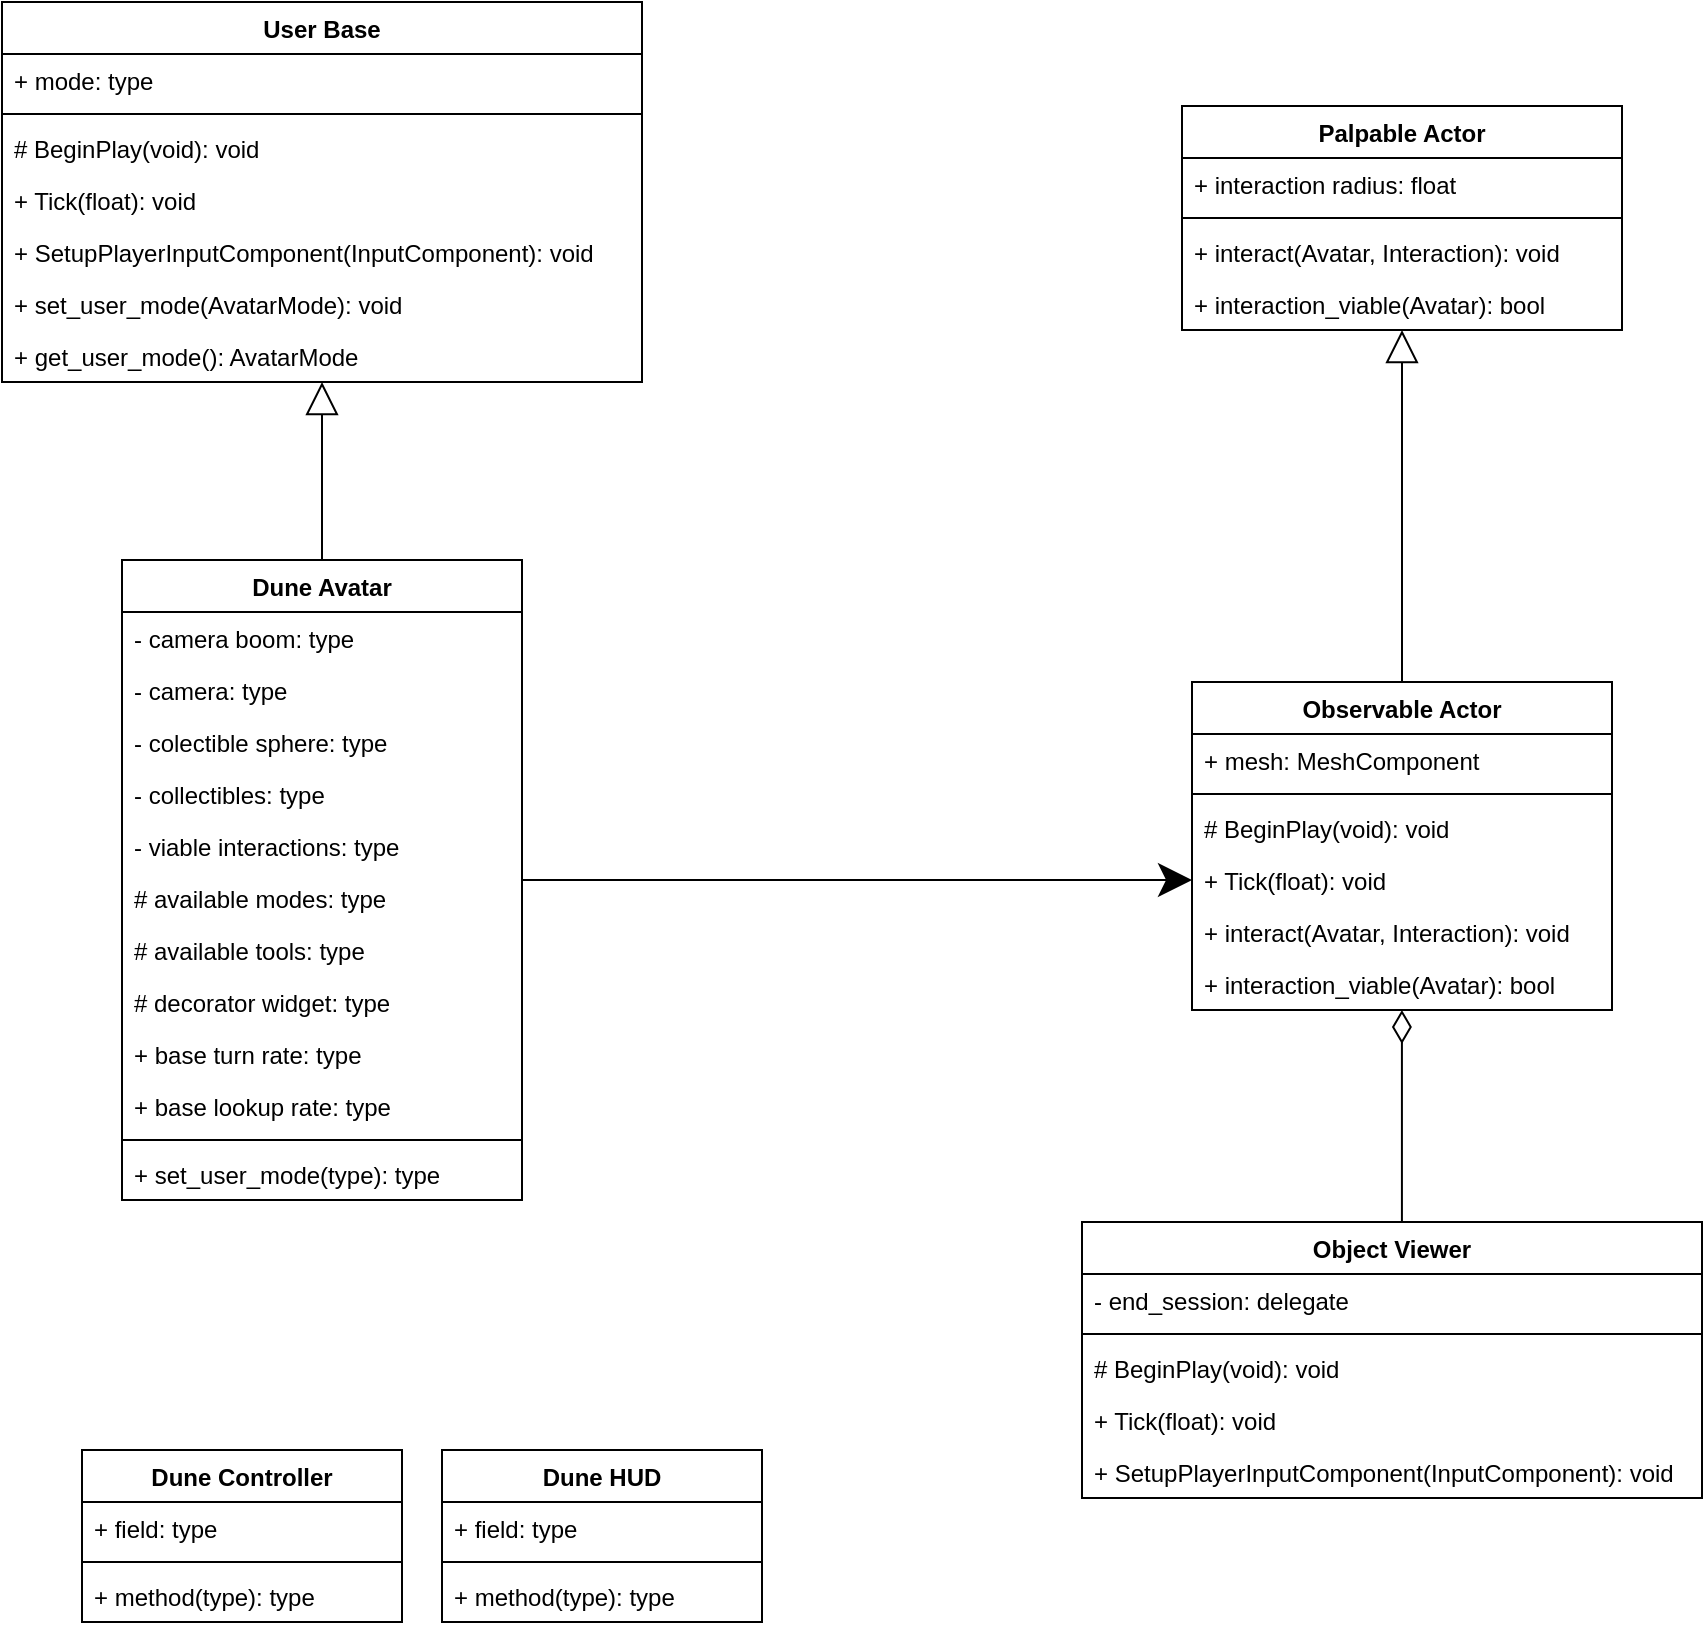 <mxfile version="14.9.6" type="device"><diagram name="Page-1" id="c4acf3e9-155e-7222-9cf6-157b1a14988f"><mxGraphModel dx="2151" dy="1980" grid="1" gridSize="10" guides="1" tooltips="1" connect="1" arrows="1" fold="1" page="1" pageScale="1" pageWidth="850" pageHeight="1100" background="#ffffff" math="0" shadow="0"><root><mxCell id="0"/><mxCell id="1" parent="0"/><mxCell id="yhUaQq57NMkcw-1cUUyv-23" style="edgeStyle=orthogonalEdgeStyle;rounded=0;orthogonalLoop=1;jettySize=auto;html=1;entryX=0;entryY=0.5;entryDx=0;entryDy=0;startArrow=none;startFill=0;endArrow=classic;endFill=1;startSize=14;endSize=14;" parent="1" source="yhUaQq57NMkcw-1cUUyv-1" target="yhUaQq57NMkcw-1cUUyv-20" edge="1"><mxGeometry relative="1" as="geometry"/></mxCell><mxCell id="H-RIoUThi1O75vxttgN0-14" style="edgeStyle=orthogonalEdgeStyle;rounded=0;orthogonalLoop=1;jettySize=auto;html=1;entryX=0.5;entryY=1;entryDx=0;entryDy=0;endArrow=block;endFill=0;endSize=14;startSize=14;" edge="1" parent="1" source="yhUaQq57NMkcw-1cUUyv-1" target="H-RIoUThi1O75vxttgN0-10"><mxGeometry relative="1" as="geometry"/></mxCell><mxCell id="yhUaQq57NMkcw-1cUUyv-1" value="Dune Avatar" style="swimlane;fontStyle=1;align=center;verticalAlign=top;childLayout=stackLayout;horizontal=1;startSize=26;horizontalStack=0;resizeParent=1;resizeParentMax=0;resizeLast=0;collapsible=1;marginBottom=0;swimlaneFillColor=#ffffff;" parent="1" vertex="1"><mxGeometry x="30" y="19" width="200" height="320" as="geometry"/></mxCell><mxCell id="H-RIoUThi1O75vxttgN0-4" value="- camera boom: type" style="text;strokeColor=none;fillColor=none;align=left;verticalAlign=top;spacingLeft=4;spacingRight=4;overflow=hidden;rotatable=0;points=[[0,0.5],[1,0.5]];portConstraint=eastwest;" vertex="1" parent="yhUaQq57NMkcw-1cUUyv-1"><mxGeometry y="26" width="200" height="26" as="geometry"/></mxCell><mxCell id="H-RIoUThi1O75vxttgN0-3" value="- camera: type" style="text;strokeColor=none;fillColor=none;align=left;verticalAlign=top;spacingLeft=4;spacingRight=4;overflow=hidden;rotatable=0;points=[[0,0.5],[1,0.5]];portConstraint=eastwest;" vertex="1" parent="yhUaQq57NMkcw-1cUUyv-1"><mxGeometry y="52" width="200" height="26" as="geometry"/></mxCell><mxCell id="H-RIoUThi1O75vxttgN0-1" value="- colectible sphere: type" style="text;strokeColor=none;fillColor=none;align=left;verticalAlign=top;spacingLeft=4;spacingRight=4;overflow=hidden;rotatable=0;points=[[0,0.5],[1,0.5]];portConstraint=eastwest;" vertex="1" parent="yhUaQq57NMkcw-1cUUyv-1"><mxGeometry y="78" width="200" height="26" as="geometry"/></mxCell><mxCell id="yhUaQq57NMkcw-1cUUyv-2" value="- collectibles: type" style="text;strokeColor=none;fillColor=none;align=left;verticalAlign=top;spacingLeft=4;spacingRight=4;overflow=hidden;rotatable=0;points=[[0,0.5],[1,0.5]];portConstraint=eastwest;" parent="yhUaQq57NMkcw-1cUUyv-1" vertex="1"><mxGeometry y="104" width="200" height="26" as="geometry"/></mxCell><mxCell id="H-RIoUThi1O75vxttgN0-2" value="- viable interactions: type" style="text;strokeColor=none;fillColor=none;align=left;verticalAlign=top;spacingLeft=4;spacingRight=4;overflow=hidden;rotatable=0;points=[[0,0.5],[1,0.5]];portConstraint=eastwest;" vertex="1" parent="yhUaQq57NMkcw-1cUUyv-1"><mxGeometry y="130" width="200" height="26" as="geometry"/></mxCell><mxCell id="H-RIoUThi1O75vxttgN0-5" value="# available modes: type" style="text;strokeColor=none;fillColor=none;align=left;verticalAlign=top;spacingLeft=4;spacingRight=4;overflow=hidden;rotatable=0;points=[[0,0.5],[1,0.5]];portConstraint=eastwest;" vertex="1" parent="yhUaQq57NMkcw-1cUUyv-1"><mxGeometry y="156" width="200" height="26" as="geometry"/></mxCell><mxCell id="H-RIoUThi1O75vxttgN0-6" value="# available tools: type" style="text;strokeColor=none;fillColor=none;align=left;verticalAlign=top;spacingLeft=4;spacingRight=4;overflow=hidden;rotatable=0;points=[[0,0.5],[1,0.5]];portConstraint=eastwest;" vertex="1" parent="yhUaQq57NMkcw-1cUUyv-1"><mxGeometry y="182" width="200" height="26" as="geometry"/></mxCell><mxCell id="H-RIoUThi1O75vxttgN0-9" value="# decorator widget: type" style="text;strokeColor=none;fillColor=none;align=left;verticalAlign=top;spacingLeft=4;spacingRight=4;overflow=hidden;rotatable=0;points=[[0,0.5],[1,0.5]];portConstraint=eastwest;" vertex="1" parent="yhUaQq57NMkcw-1cUUyv-1"><mxGeometry y="208" width="200" height="26" as="geometry"/></mxCell><mxCell id="H-RIoUThi1O75vxttgN0-7" value="+ base turn rate: type" style="text;strokeColor=none;fillColor=none;align=left;verticalAlign=top;spacingLeft=4;spacingRight=4;overflow=hidden;rotatable=0;points=[[0,0.5],[1,0.5]];portConstraint=eastwest;" vertex="1" parent="yhUaQq57NMkcw-1cUUyv-1"><mxGeometry y="234" width="200" height="26" as="geometry"/></mxCell><mxCell id="H-RIoUThi1O75vxttgN0-8" value="+ base lookup rate: type" style="text;strokeColor=none;fillColor=none;align=left;verticalAlign=top;spacingLeft=4;spacingRight=4;overflow=hidden;rotatable=0;points=[[0,0.5],[1,0.5]];portConstraint=eastwest;" vertex="1" parent="yhUaQq57NMkcw-1cUUyv-1"><mxGeometry y="260" width="200" height="26" as="geometry"/></mxCell><mxCell id="yhUaQq57NMkcw-1cUUyv-3" value="" style="line;strokeWidth=1;fillColor=none;align=left;verticalAlign=middle;spacingTop=-1;spacingLeft=3;spacingRight=3;rotatable=0;labelPosition=right;points=[];portConstraint=eastwest;" parent="yhUaQq57NMkcw-1cUUyv-1" vertex="1"><mxGeometry y="286" width="200" height="8" as="geometry"/></mxCell><mxCell id="yhUaQq57NMkcw-1cUUyv-4" value="+ set_user_mode(type): type" style="text;strokeColor=none;fillColor=none;align=left;verticalAlign=top;spacingLeft=4;spacingRight=4;overflow=hidden;rotatable=0;points=[[0,0.5],[1,0.5]];portConstraint=eastwest;" parent="yhUaQq57NMkcw-1cUUyv-1" vertex="1"><mxGeometry y="294" width="200" height="26" as="geometry"/></mxCell><mxCell id="yhUaQq57NMkcw-1cUUyv-22" style="edgeStyle=orthogonalEdgeStyle;rounded=0;orthogonalLoop=1;jettySize=auto;html=1;entryX=0.516;entryY=0.001;entryDx=0;entryDy=0;endArrow=none;endFill=0;startArrow=diamondThin;startFill=0;endSize=14;startSize=14;entryPerimeter=0;" parent="1" source="yhUaQq57NMkcw-1cUUyv-5" target="yhUaQq57NMkcw-1cUUyv-9" edge="1"><mxGeometry relative="1" as="geometry"/></mxCell><mxCell id="H-RIoUThi1O75vxttgN0-24" style="edgeStyle=orthogonalEdgeStyle;rounded=0;orthogonalLoop=1;jettySize=auto;html=1;entryX=0.5;entryY=1;entryDx=0;entryDy=0;endArrow=block;endFill=0;startSize=14;endSize=14;" edge="1" parent="1" source="yhUaQq57NMkcw-1cUUyv-5" target="H-RIoUThi1O75vxttgN0-20"><mxGeometry relative="1" as="geometry"/></mxCell><mxCell id="yhUaQq57NMkcw-1cUUyv-5" value="Observable Actor" style="swimlane;fontStyle=1;align=center;verticalAlign=top;childLayout=stackLayout;horizontal=1;startSize=26;horizontalStack=0;resizeParent=1;resizeParentMax=0;resizeLast=0;collapsible=1;marginBottom=0;swimlaneFillColor=#ffffff;" parent="1" vertex="1"><mxGeometry x="565" y="80" width="210" height="164" as="geometry"/></mxCell><mxCell id="yhUaQq57NMkcw-1cUUyv-6" value="+ mesh: MeshComponent" style="text;strokeColor=none;fillColor=none;align=left;verticalAlign=top;spacingLeft=4;spacingRight=4;overflow=hidden;rotatable=0;points=[[0,0.5],[1,0.5]];portConstraint=eastwest;" parent="yhUaQq57NMkcw-1cUUyv-5" vertex="1"><mxGeometry y="26" width="210" height="26" as="geometry"/></mxCell><mxCell id="yhUaQq57NMkcw-1cUUyv-7" value="" style="line;strokeWidth=1;fillColor=none;align=left;verticalAlign=middle;spacingTop=-1;spacingLeft=3;spacingRight=3;rotatable=0;labelPosition=right;points=[];portConstraint=eastwest;" parent="yhUaQq57NMkcw-1cUUyv-5" vertex="1"><mxGeometry y="52" width="210" height="8" as="geometry"/></mxCell><mxCell id="yhUaQq57NMkcw-1cUUyv-19" value="# BeginPlay(void): void" style="text;strokeColor=none;fillColor=none;align=left;verticalAlign=top;spacingLeft=4;spacingRight=4;overflow=hidden;rotatable=0;points=[[0,0.5],[1,0.5]];portConstraint=eastwest;" parent="yhUaQq57NMkcw-1cUUyv-5" vertex="1"><mxGeometry y="60" width="210" height="26" as="geometry"/></mxCell><mxCell id="yhUaQq57NMkcw-1cUUyv-20" value="+ Tick(float): void" style="text;strokeColor=none;fillColor=none;align=left;verticalAlign=top;spacingLeft=4;spacingRight=4;overflow=hidden;rotatable=0;points=[[0,0.5],[1,0.5]];portConstraint=eastwest;" parent="yhUaQq57NMkcw-1cUUyv-5" vertex="1"><mxGeometry y="86" width="210" height="26" as="geometry"/></mxCell><mxCell id="yhUaQq57NMkcw-1cUUyv-8" value="+ interact(Avatar, Interaction): void" style="text;strokeColor=none;fillColor=none;align=left;verticalAlign=top;spacingLeft=4;spacingRight=4;overflow=hidden;rotatable=0;points=[[0,0.5],[1,0.5]];portConstraint=eastwest;" parent="yhUaQq57NMkcw-1cUUyv-5" vertex="1"><mxGeometry y="112" width="210" height="26" as="geometry"/></mxCell><mxCell id="yhUaQq57NMkcw-1cUUyv-21" value="+ interaction_viable(Avatar): bool" style="text;strokeColor=none;fillColor=none;align=left;verticalAlign=top;spacingLeft=4;spacingRight=4;overflow=hidden;rotatable=0;points=[[0,0.5],[1,0.5]];portConstraint=eastwest;" parent="yhUaQq57NMkcw-1cUUyv-5" vertex="1"><mxGeometry y="138" width="210" height="26" as="geometry"/></mxCell><mxCell id="yhUaQq57NMkcw-1cUUyv-9" value="Object Viewer" style="swimlane;fontStyle=1;align=center;verticalAlign=top;childLayout=stackLayout;horizontal=1;startSize=26;horizontalStack=0;resizeParent=1;resizeParentMax=0;resizeLast=0;collapsible=1;marginBottom=0;swimlaneFillColor=#ffffff;" parent="1" vertex="1"><mxGeometry x="510" y="350" width="310" height="138" as="geometry"/></mxCell><mxCell id="yhUaQq57NMkcw-1cUUyv-10" value="- end_session: delegate" style="text;strokeColor=none;fillColor=none;align=left;verticalAlign=top;spacingLeft=4;spacingRight=4;overflow=hidden;rotatable=0;points=[[0,0.5],[1,0.5]];portConstraint=eastwest;" parent="yhUaQq57NMkcw-1cUUyv-9" vertex="1"><mxGeometry y="26" width="310" height="26" as="geometry"/></mxCell><mxCell id="yhUaQq57NMkcw-1cUUyv-11" value="" style="line;strokeWidth=1;fillColor=none;align=left;verticalAlign=middle;spacingTop=-1;spacingLeft=3;spacingRight=3;rotatable=0;labelPosition=right;points=[];portConstraint=eastwest;" parent="yhUaQq57NMkcw-1cUUyv-9" vertex="1"><mxGeometry y="52" width="310" height="8" as="geometry"/></mxCell><mxCell id="yhUaQq57NMkcw-1cUUyv-12" value="# BeginPlay(void): void" style="text;strokeColor=none;fillColor=none;align=left;verticalAlign=top;spacingLeft=4;spacingRight=4;overflow=hidden;rotatable=0;points=[[0,0.5],[1,0.5]];portConstraint=eastwest;" parent="yhUaQq57NMkcw-1cUUyv-9" vertex="1"><mxGeometry y="60" width="310" height="26" as="geometry"/></mxCell><mxCell id="yhUaQq57NMkcw-1cUUyv-17" value="+ Tick(float): void" style="text;strokeColor=none;fillColor=none;align=left;verticalAlign=top;spacingLeft=4;spacingRight=4;overflow=hidden;rotatable=0;points=[[0,0.5],[1,0.5]];portConstraint=eastwest;" parent="yhUaQq57NMkcw-1cUUyv-9" vertex="1"><mxGeometry y="86" width="310" height="26" as="geometry"/></mxCell><mxCell id="yhUaQq57NMkcw-1cUUyv-18" value="+ SetupPlayerInputComponent(InputComponent): void" style="text;strokeColor=none;fillColor=none;align=left;verticalAlign=top;spacingLeft=4;spacingRight=4;overflow=hidden;rotatable=0;points=[[0,0.5],[1,0.5]];portConstraint=eastwest;" parent="yhUaQq57NMkcw-1cUUyv-9" vertex="1"><mxGeometry y="112" width="310" height="26" as="geometry"/></mxCell><mxCell id="yhUaQq57NMkcw-1cUUyv-13" value="Dune Controller" style="swimlane;fontStyle=1;align=center;verticalAlign=top;childLayout=stackLayout;horizontal=1;startSize=26;horizontalStack=0;resizeParent=1;resizeParentMax=0;resizeLast=0;collapsible=1;marginBottom=0;swimlaneFillColor=#ffffff;" parent="1" vertex="1"><mxGeometry x="10" y="464" width="160" height="86" as="geometry"/></mxCell><mxCell id="yhUaQq57NMkcw-1cUUyv-14" value="+ field: type" style="text;strokeColor=none;fillColor=none;align=left;verticalAlign=top;spacingLeft=4;spacingRight=4;overflow=hidden;rotatable=0;points=[[0,0.5],[1,0.5]];portConstraint=eastwest;" parent="yhUaQq57NMkcw-1cUUyv-13" vertex="1"><mxGeometry y="26" width="160" height="26" as="geometry"/></mxCell><mxCell id="yhUaQq57NMkcw-1cUUyv-15" value="" style="line;strokeWidth=1;fillColor=none;align=left;verticalAlign=middle;spacingTop=-1;spacingLeft=3;spacingRight=3;rotatable=0;labelPosition=right;points=[];portConstraint=eastwest;" parent="yhUaQq57NMkcw-1cUUyv-13" vertex="1"><mxGeometry y="52" width="160" height="8" as="geometry"/></mxCell><mxCell id="yhUaQq57NMkcw-1cUUyv-16" value="+ method(type): type" style="text;strokeColor=none;fillColor=none;align=left;verticalAlign=top;spacingLeft=4;spacingRight=4;overflow=hidden;rotatable=0;points=[[0,0.5],[1,0.5]];portConstraint=eastwest;" parent="yhUaQq57NMkcw-1cUUyv-13" vertex="1"><mxGeometry y="60" width="160" height="26" as="geometry"/></mxCell><mxCell id="yhUaQq57NMkcw-1cUUyv-24" value="Dune HUD" style="swimlane;fontStyle=1;align=center;verticalAlign=top;childLayout=stackLayout;horizontal=1;startSize=26;horizontalStack=0;resizeParent=1;resizeParentMax=0;resizeLast=0;collapsible=1;marginBottom=0;swimlaneFillColor=#ffffff;" parent="1" vertex="1"><mxGeometry x="190" y="464" width="160" height="86" as="geometry"/></mxCell><mxCell id="yhUaQq57NMkcw-1cUUyv-25" value="+ field: type" style="text;strokeColor=none;fillColor=none;align=left;verticalAlign=top;spacingLeft=4;spacingRight=4;overflow=hidden;rotatable=0;points=[[0,0.5],[1,0.5]];portConstraint=eastwest;" parent="yhUaQq57NMkcw-1cUUyv-24" vertex="1"><mxGeometry y="26" width="160" height="26" as="geometry"/></mxCell><mxCell id="yhUaQq57NMkcw-1cUUyv-26" value="" style="line;strokeWidth=1;fillColor=none;align=left;verticalAlign=middle;spacingTop=-1;spacingLeft=3;spacingRight=3;rotatable=0;labelPosition=right;points=[];portConstraint=eastwest;" parent="yhUaQq57NMkcw-1cUUyv-24" vertex="1"><mxGeometry y="52" width="160" height="8" as="geometry"/></mxCell><mxCell id="yhUaQq57NMkcw-1cUUyv-27" value="+ method(type): type" style="text;strokeColor=none;fillColor=none;align=left;verticalAlign=top;spacingLeft=4;spacingRight=4;overflow=hidden;rotatable=0;points=[[0,0.5],[1,0.5]];portConstraint=eastwest;" parent="yhUaQq57NMkcw-1cUUyv-24" vertex="1"><mxGeometry y="60" width="160" height="26" as="geometry"/></mxCell><mxCell id="H-RIoUThi1O75vxttgN0-10" value="User Base" style="swimlane;fontStyle=1;align=center;verticalAlign=top;childLayout=stackLayout;horizontal=1;startSize=26;horizontalStack=0;resizeParent=1;resizeParentMax=0;resizeLast=0;collapsible=1;marginBottom=0;swimlaneFillColor=#ffffff;" vertex="1" parent="1"><mxGeometry x="-30" y="-260" width="320" height="190" as="geometry"/></mxCell><mxCell id="H-RIoUThi1O75vxttgN0-11" value="+ mode: type" style="text;strokeColor=none;fillColor=none;align=left;verticalAlign=top;spacingLeft=4;spacingRight=4;overflow=hidden;rotatable=0;points=[[0,0.5],[1,0.5]];portConstraint=eastwest;" vertex="1" parent="H-RIoUThi1O75vxttgN0-10"><mxGeometry y="26" width="320" height="26" as="geometry"/></mxCell><mxCell id="H-RIoUThi1O75vxttgN0-12" value="" style="line;strokeWidth=1;fillColor=none;align=left;verticalAlign=middle;spacingTop=-1;spacingLeft=3;spacingRight=3;rotatable=0;labelPosition=right;points=[];portConstraint=eastwest;" vertex="1" parent="H-RIoUThi1O75vxttgN0-10"><mxGeometry y="52" width="320" height="8" as="geometry"/></mxCell><mxCell id="H-RIoUThi1O75vxttgN0-17" value="# BeginPlay(void): void" style="text;strokeColor=none;fillColor=none;align=left;verticalAlign=top;spacingLeft=4;spacingRight=4;overflow=hidden;rotatable=0;points=[[0,0.5],[1,0.5]];portConstraint=eastwest;" vertex="1" parent="H-RIoUThi1O75vxttgN0-10"><mxGeometry y="60" width="320" height="26" as="geometry"/></mxCell><mxCell id="H-RIoUThi1O75vxttgN0-18" value="+ Tick(float): void" style="text;strokeColor=none;fillColor=none;align=left;verticalAlign=top;spacingLeft=4;spacingRight=4;overflow=hidden;rotatable=0;points=[[0,0.5],[1,0.5]];portConstraint=eastwest;" vertex="1" parent="H-RIoUThi1O75vxttgN0-10"><mxGeometry y="86" width="320" height="26" as="geometry"/></mxCell><mxCell id="H-RIoUThi1O75vxttgN0-19" value="+ SetupPlayerInputComponent(InputComponent): void" style="text;strokeColor=none;fillColor=none;align=left;verticalAlign=top;spacingLeft=4;spacingRight=4;overflow=hidden;rotatable=0;points=[[0,0.5],[1,0.5]];portConstraint=eastwest;" vertex="1" parent="H-RIoUThi1O75vxttgN0-10"><mxGeometry y="112" width="320" height="26" as="geometry"/></mxCell><mxCell id="H-RIoUThi1O75vxttgN0-15" value="+ set_user_mode(AvatarMode): void" style="text;strokeColor=none;fillColor=none;align=left;verticalAlign=top;spacingLeft=4;spacingRight=4;overflow=hidden;rotatable=0;points=[[0,0.5],[1,0.5]];portConstraint=eastwest;" vertex="1" parent="H-RIoUThi1O75vxttgN0-10"><mxGeometry y="138" width="320" height="26" as="geometry"/></mxCell><mxCell id="H-RIoUThi1O75vxttgN0-16" value="+ get_user_mode(): AvatarMode" style="text;strokeColor=none;fillColor=none;align=left;verticalAlign=top;spacingLeft=4;spacingRight=4;overflow=hidden;rotatable=0;points=[[0,0.5],[1,0.5]];portConstraint=eastwest;" vertex="1" parent="H-RIoUThi1O75vxttgN0-10"><mxGeometry y="164" width="320" height="26" as="geometry"/></mxCell><mxCell id="H-RIoUThi1O75vxttgN0-20" value="Palpable Actor" style="swimlane;fontStyle=1;align=center;verticalAlign=top;childLayout=stackLayout;horizontal=1;startSize=26;horizontalStack=0;resizeParent=1;resizeParentMax=0;resizeLast=0;collapsible=1;marginBottom=0;swimlaneFillColor=#ffffff;" vertex="1" parent="1"><mxGeometry x="560" y="-208" width="220" height="112" as="geometry"/></mxCell><mxCell id="H-RIoUThi1O75vxttgN0-21" value="+ interaction radius: float" style="text;strokeColor=none;fillColor=none;align=left;verticalAlign=top;spacingLeft=4;spacingRight=4;overflow=hidden;rotatable=0;points=[[0,0.5],[1,0.5]];portConstraint=eastwest;" vertex="1" parent="H-RIoUThi1O75vxttgN0-20"><mxGeometry y="26" width="220" height="26" as="geometry"/></mxCell><mxCell id="H-RIoUThi1O75vxttgN0-22" value="" style="line;strokeWidth=1;fillColor=none;align=left;verticalAlign=middle;spacingTop=-1;spacingLeft=3;spacingRight=3;rotatable=0;labelPosition=right;points=[];portConstraint=eastwest;" vertex="1" parent="H-RIoUThi1O75vxttgN0-20"><mxGeometry y="52" width="220" height="8" as="geometry"/></mxCell><mxCell id="H-RIoUThi1O75vxttgN0-25" value="+ interact(Avatar, Interaction): void" style="text;strokeColor=none;fillColor=none;align=left;verticalAlign=top;spacingLeft=4;spacingRight=4;overflow=hidden;rotatable=0;points=[[0,0.5],[1,0.5]];portConstraint=eastwest;" vertex="1" parent="H-RIoUThi1O75vxttgN0-20"><mxGeometry y="60" width="220" height="26" as="geometry"/></mxCell><mxCell id="H-RIoUThi1O75vxttgN0-26" value="+ interaction_viable(Avatar): bool" style="text;strokeColor=none;fillColor=none;align=left;verticalAlign=top;spacingLeft=4;spacingRight=4;overflow=hidden;rotatable=0;points=[[0,0.5],[1,0.5]];portConstraint=eastwest;" vertex="1" parent="H-RIoUThi1O75vxttgN0-20"><mxGeometry y="86" width="220" height="26" as="geometry"/></mxCell></root></mxGraphModel></diagram></mxfile>